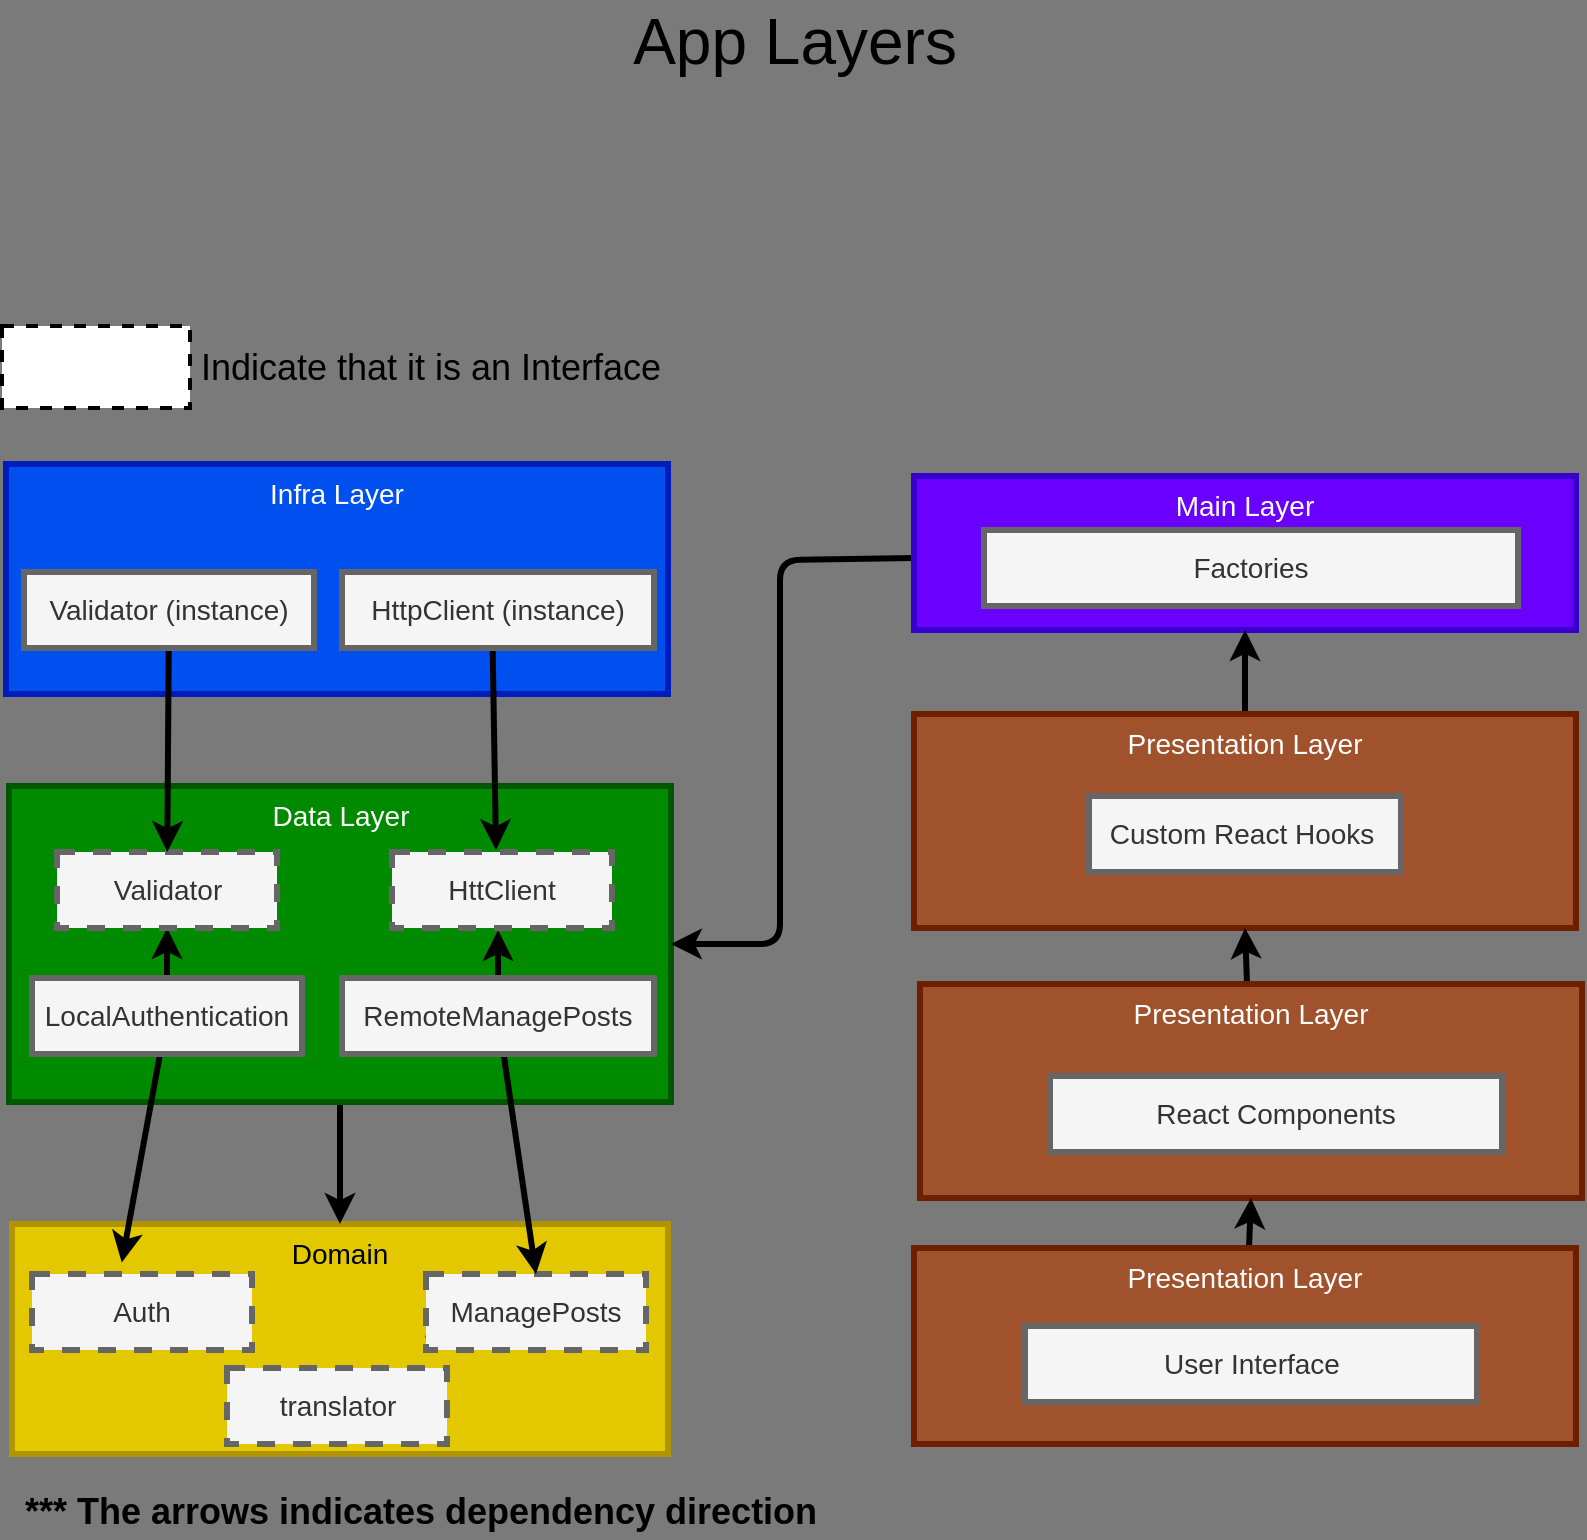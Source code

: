 <mxfile>
    <diagram id="SoWHYhd7k-znwIA7Z0QC" name="Página-1">
        <mxGraphModel dx="1698" dy="917" grid="0" gridSize="10" guides="1" tooltips="1" connect="1" arrows="1" fold="1" page="1" pageScale="1" pageWidth="827" pageHeight="1169" background="#7A7A7A" math="0" shadow="0">
            <root>
                <mxCell id="0"/>
                <mxCell id="1" parent="0"/>
                <mxCell id="2" value="App Layers" style="text;html=1;align=center;verticalAlign=middle;resizable=0;points=[];autosize=1;strokeColor=none;fillColor=none;strokeWidth=9;fontSize=32;" parent="1" vertex="1">
                    <mxGeometry x="328" y="44" width="172" height="42" as="geometry"/>
                </mxCell>
                <mxCell id="43" value="" style="group" parent="1" vertex="1" connectable="0">
                    <mxGeometry x="20" y="162" width="788" height="648" as="geometry"/>
                </mxCell>
                <mxCell id="39" value="" style="group;aspect=fixed;strokeColor=none;strokeWidth=3;" parent="43" vertex="1" connectable="0">
                    <mxGeometry y="114" width="788" height="495" as="geometry"/>
                </mxCell>
                <mxCell id="3" value="&lt;font style=&quot;font-size: 14px&quot;&gt;Domain&lt;/font&gt;" style="whiteSpace=wrap;html=1;fontSize=12;strokeWidth=3;fillColor=#e3c800;fontColor=#000000;strokeColor=#B09500;horizontal=1;verticalAlign=top;" parent="39" vertex="1">
                    <mxGeometry x="3" y="380" width="328" height="115" as="geometry"/>
                </mxCell>
                <mxCell id="5" value="Auth" style="whiteSpace=wrap;html=1;fontSize=14;strokeWidth=3;dashed=1;fillColor=#f5f5f5;fontColor=#333333;strokeColor=#666666;" parent="39" vertex="1">
                    <mxGeometry x="13" y="405" width="110" height="38" as="geometry"/>
                </mxCell>
                <mxCell id="15" style="edgeStyle=none;html=1;fontSize=14;strokeWidth=3;" parent="39" source="6" edge="1">
                    <mxGeometry relative="1" as="geometry">
                        <mxPoint x="250.857" y="427.429" as="targetPoint"/>
                    </mxGeometry>
                </mxCell>
                <mxCell id="6" value="ManagePosts" style="whiteSpace=wrap;html=1;fontSize=14;strokeWidth=3;dashed=1;fillColor=#f5f5f5;fontColor=#333333;strokeColor=#666666;" parent="39" vertex="1">
                    <mxGeometry x="210" y="405" width="110" height="38" as="geometry"/>
                </mxCell>
                <mxCell id="10" style="edgeStyle=none;html=1;entryX=0.5;entryY=0;entryDx=0;entryDy=0;fontSize=14;strokeWidth=3;" parent="39" source="8" target="3" edge="1">
                    <mxGeometry relative="1" as="geometry"/>
                </mxCell>
                <mxCell id="8" value="&lt;span style=&quot;font-size: 14px&quot;&gt;Data Layer&lt;/span&gt;" style="whiteSpace=wrap;html=1;fontSize=12;strokeWidth=3;fillColor=#008a00;fontColor=#ffffff;strokeColor=#005700;horizontal=1;verticalAlign=top;" parent="39" vertex="1">
                    <mxGeometry x="1.5" y="161" width="331" height="158" as="geometry"/>
                </mxCell>
                <mxCell id="13" style="edgeStyle=none;html=1;entryX=0.408;entryY=-0.15;entryDx=0;entryDy=0;entryPerimeter=0;fontSize=14;strokeWidth=3;" parent="39" source="11" target="5" edge="1">
                    <mxGeometry relative="1" as="geometry"/>
                </mxCell>
                <mxCell id="45" style="edgeStyle=none;html=1;entryX=0.5;entryY=1;entryDx=0;entryDy=0;strokeWidth=3;" parent="39" source="11" target="44" edge="1">
                    <mxGeometry relative="1" as="geometry"/>
                </mxCell>
                <mxCell id="11" value="LocalAuthentication" style="whiteSpace=wrap;html=1;fontSize=14;strokeWidth=3;fillColor=#f5f5f5;fontColor=#333333;strokeColor=#666666;" parent="39" vertex="1">
                    <mxGeometry x="13" y="257" width="135" height="38" as="geometry"/>
                </mxCell>
                <mxCell id="14" style="edgeStyle=none;html=1;fontSize=14;entryX=0.5;entryY=0;entryDx=0;entryDy=0;strokeWidth=3;" parent="39" source="12" target="6" edge="1">
                    <mxGeometry relative="1" as="geometry">
                        <mxPoint x="246" y="423" as="targetPoint"/>
                    </mxGeometry>
                </mxCell>
                <mxCell id="19" style="edgeStyle=none;html=1;fontSize=14;strokeWidth=3;" parent="39" edge="1">
                    <mxGeometry relative="1" as="geometry">
                        <mxPoint x="246" y="262" as="sourcePoint"/>
                        <mxPoint x="246" y="233" as="targetPoint"/>
                    </mxGeometry>
                </mxCell>
                <mxCell id="12" value="RemoteManagePosts" style="whiteSpace=wrap;html=1;fontSize=14;strokeWidth=3;fillColor=#f5f5f5;fontColor=#333333;strokeColor=#666666;" parent="39" vertex="1">
                    <mxGeometry x="168" y="257" width="156" height="38" as="geometry"/>
                </mxCell>
                <mxCell id="16" value="&lt;span style=&quot;font-size: 14px&quot;&gt;Infra Layer&lt;/span&gt;" style="whiteSpace=wrap;html=1;fontSize=12;strokeWidth=3;fillColor=#0050ef;fontColor=#ffffff;strokeColor=#001DBC;horizontal=1;verticalAlign=top;" parent="39" vertex="1">
                    <mxGeometry width="331" height="115" as="geometry"/>
                </mxCell>
                <mxCell id="18" value="HttClient" style="whiteSpace=wrap;html=1;fontSize=14;strokeWidth=3;dashed=1;fillColor=#f5f5f5;fontColor=#333333;strokeColor=#666666;" parent="39" vertex="1">
                    <mxGeometry x="193" y="194" width="110" height="38" as="geometry"/>
                </mxCell>
                <mxCell id="21" style="edgeStyle=none;html=1;entryX=0.5;entryY=0;entryDx=0;entryDy=0;fontSize=14;strokeWidth=3;" parent="39" edge="1">
                    <mxGeometry relative="1" as="geometry">
                        <mxPoint x="243.314" y="91" as="sourcePoint"/>
                        <mxPoint x="245" y="193" as="targetPoint"/>
                    </mxGeometry>
                </mxCell>
                <mxCell id="20" value="HttpClient (instance)" style="whiteSpace=wrap;html=1;fontSize=14;strokeWidth=3;fillColor=#f5f5f5;fontColor=#333333;strokeColor=#666666;" parent="39" vertex="1">
                    <mxGeometry x="168" y="54" width="156" height="38" as="geometry"/>
                </mxCell>
                <mxCell id="22" value="translator" style="whiteSpace=wrap;html=1;fontSize=14;strokeWidth=3;dashed=1;fillColor=#f5f5f5;fontColor=#333333;strokeColor=#666666;" parent="39" vertex="1">
                    <mxGeometry x="110.5" y="452" width="110" height="38" as="geometry"/>
                </mxCell>
                <mxCell id="25" style="edgeStyle=none;html=1;entryX=1;entryY=0.5;entryDx=0;entryDy=0;fontSize=14;strokeWidth=3;" parent="39" source="24" target="8" edge="1">
                    <mxGeometry relative="1" as="geometry">
                        <Array as="points">
                            <mxPoint x="387" y="48"/>
                            <mxPoint x="387" y="240"/>
                        </Array>
                    </mxGeometry>
                </mxCell>
                <mxCell id="24" value="&lt;span style=&quot;font-size: 14px&quot;&gt;Main Layer&lt;/span&gt;" style="whiteSpace=wrap;html=1;fontSize=12;strokeWidth=3;fillColor=#6a00ff;fontColor=#ffffff;strokeColor=#3700CC;horizontal=1;verticalAlign=top;" parent="39" vertex="1">
                    <mxGeometry x="454" y="6" width="331" height="77" as="geometry"/>
                </mxCell>
                <mxCell id="28" style="edgeStyle=none;html=1;entryX=0.5;entryY=1;entryDx=0;entryDy=0;fontSize=14;strokeWidth=3;" parent="39" source="27" target="24" edge="1">
                    <mxGeometry relative="1" as="geometry"/>
                </mxCell>
                <mxCell id="27" value="&lt;span style=&quot;font-size: 14px&quot;&gt;Presentation Layer&lt;/span&gt;" style="whiteSpace=wrap;html=1;fontSize=12;strokeWidth=3;fillColor=#a0522d;fontColor=#ffffff;strokeColor=#6D1F00;horizontal=1;verticalAlign=top;" parent="39" vertex="1">
                    <mxGeometry x="454" y="125" width="331" height="107" as="geometry"/>
                </mxCell>
                <mxCell id="30" value="Custom React Hooks&amp;nbsp;" style="whiteSpace=wrap;html=1;fontSize=14;strokeWidth=3;fillColor=#f5f5f5;fontColor=#333333;strokeColor=#666666;" parent="39" vertex="1">
                    <mxGeometry x="541.5" y="166" width="156" height="38" as="geometry"/>
                </mxCell>
                <mxCell id="32" style="edgeStyle=none;html=1;entryX=0.5;entryY=1;entryDx=0;entryDy=0;fontSize=14;strokeWidth=3;" parent="39" source="31" target="27" edge="1">
                    <mxGeometry relative="1" as="geometry"/>
                </mxCell>
                <mxCell id="31" value="&lt;span style=&quot;font-size: 14px&quot;&gt;Presentation Layer&lt;/span&gt;" style="whiteSpace=wrap;html=1;fontSize=12;strokeWidth=3;fillColor=#a0522d;fontColor=#ffffff;strokeColor=#6D1F00;horizontal=1;verticalAlign=top;" parent="39" vertex="1">
                    <mxGeometry x="457" y="260" width="331" height="107" as="geometry"/>
                </mxCell>
                <mxCell id="33" value="React Components" style="whiteSpace=wrap;html=1;fontSize=14;strokeWidth=3;fillColor=#f5f5f5;fontColor=#333333;strokeColor=#666666;" parent="39" vertex="1">
                    <mxGeometry x="522" y="306" width="226" height="38" as="geometry"/>
                </mxCell>
                <mxCell id="35" value="Factories" style="whiteSpace=wrap;html=1;fontSize=14;strokeWidth=3;fillColor=#f5f5f5;fontColor=#333333;strokeColor=#666666;" parent="39" vertex="1">
                    <mxGeometry x="489" y="33" width="267" height="38" as="geometry"/>
                </mxCell>
                <mxCell id="37" style="edgeStyle=none;html=1;entryX=0.5;entryY=1;entryDx=0;entryDy=0;fontSize=14;strokeWidth=3;" parent="39" source="36" target="31" edge="1">
                    <mxGeometry relative="1" as="geometry"/>
                </mxCell>
                <mxCell id="36" value="&lt;span style=&quot;font-size: 14px&quot;&gt;Presentation Layer&lt;/span&gt;" style="whiteSpace=wrap;html=1;fontSize=12;strokeWidth=3;fillColor=#a0522d;fontColor=#ffffff;strokeColor=#6D1F00;horizontal=1;verticalAlign=top;" parent="39" vertex="1">
                    <mxGeometry x="454" y="392" width="331" height="98" as="geometry"/>
                </mxCell>
                <mxCell id="38" value="User Interface" style="whiteSpace=wrap;html=1;fontSize=14;strokeWidth=3;fillColor=#f5f5f5;fontColor=#333333;strokeColor=#666666;" parent="39" vertex="1">
                    <mxGeometry x="509.5" y="431" width="226" height="38" as="geometry"/>
                </mxCell>
                <mxCell id="44" value="Validator" style="whiteSpace=wrap;html=1;fontSize=14;strokeWidth=3;dashed=1;fillColor=#f5f5f5;fontColor=#333333;strokeColor=#666666;" parent="39" vertex="1">
                    <mxGeometry x="25.5" y="194" width="110" height="38" as="geometry"/>
                </mxCell>
                <mxCell id="48" style="edgeStyle=none;html=1;strokeWidth=3;" parent="39" source="47" target="44" edge="1">
                    <mxGeometry relative="1" as="geometry"/>
                </mxCell>
                <mxCell id="47" value="Validator (instance)" style="whiteSpace=wrap;html=1;fontSize=14;strokeWidth=3;fillColor=#f5f5f5;fontColor=#333333;strokeColor=#666666;" parent="39" vertex="1">
                    <mxGeometry x="9" y="54" width="145" height="38" as="geometry"/>
                </mxCell>
                <mxCell id="40" value="*** The arrows indicates dependency direction" style="text;html=1;align=center;verticalAlign=middle;resizable=0;points=[];autosize=1;strokeColor=none;fillColor=none;fontSize=18;strokeWidth=2;fontStyle=1" parent="43" vertex="1">
                    <mxGeometry x="4" y="625" width="406" height="26" as="geometry"/>
                </mxCell>
                <mxCell id="42" value="" style="whiteSpace=wrap;html=1;fontSize=14;strokeWidth=2;dashed=1;" parent="43" vertex="1">
                    <mxGeometry x="-2" y="45" width="94" height="41" as="geometry"/>
                </mxCell>
                <mxCell id="50" value="Indicate that it is an Interface" style="text;html=1;align=center;verticalAlign=middle;resizable=0;points=[];autosize=1;strokeColor=none;fillColor=none;fontSize=18;" parent="43" vertex="1">
                    <mxGeometry x="92" y="52.5" width="240" height="26" as="geometry"/>
                </mxCell>
            </root>
        </mxGraphModel>
    </diagram>
</mxfile>